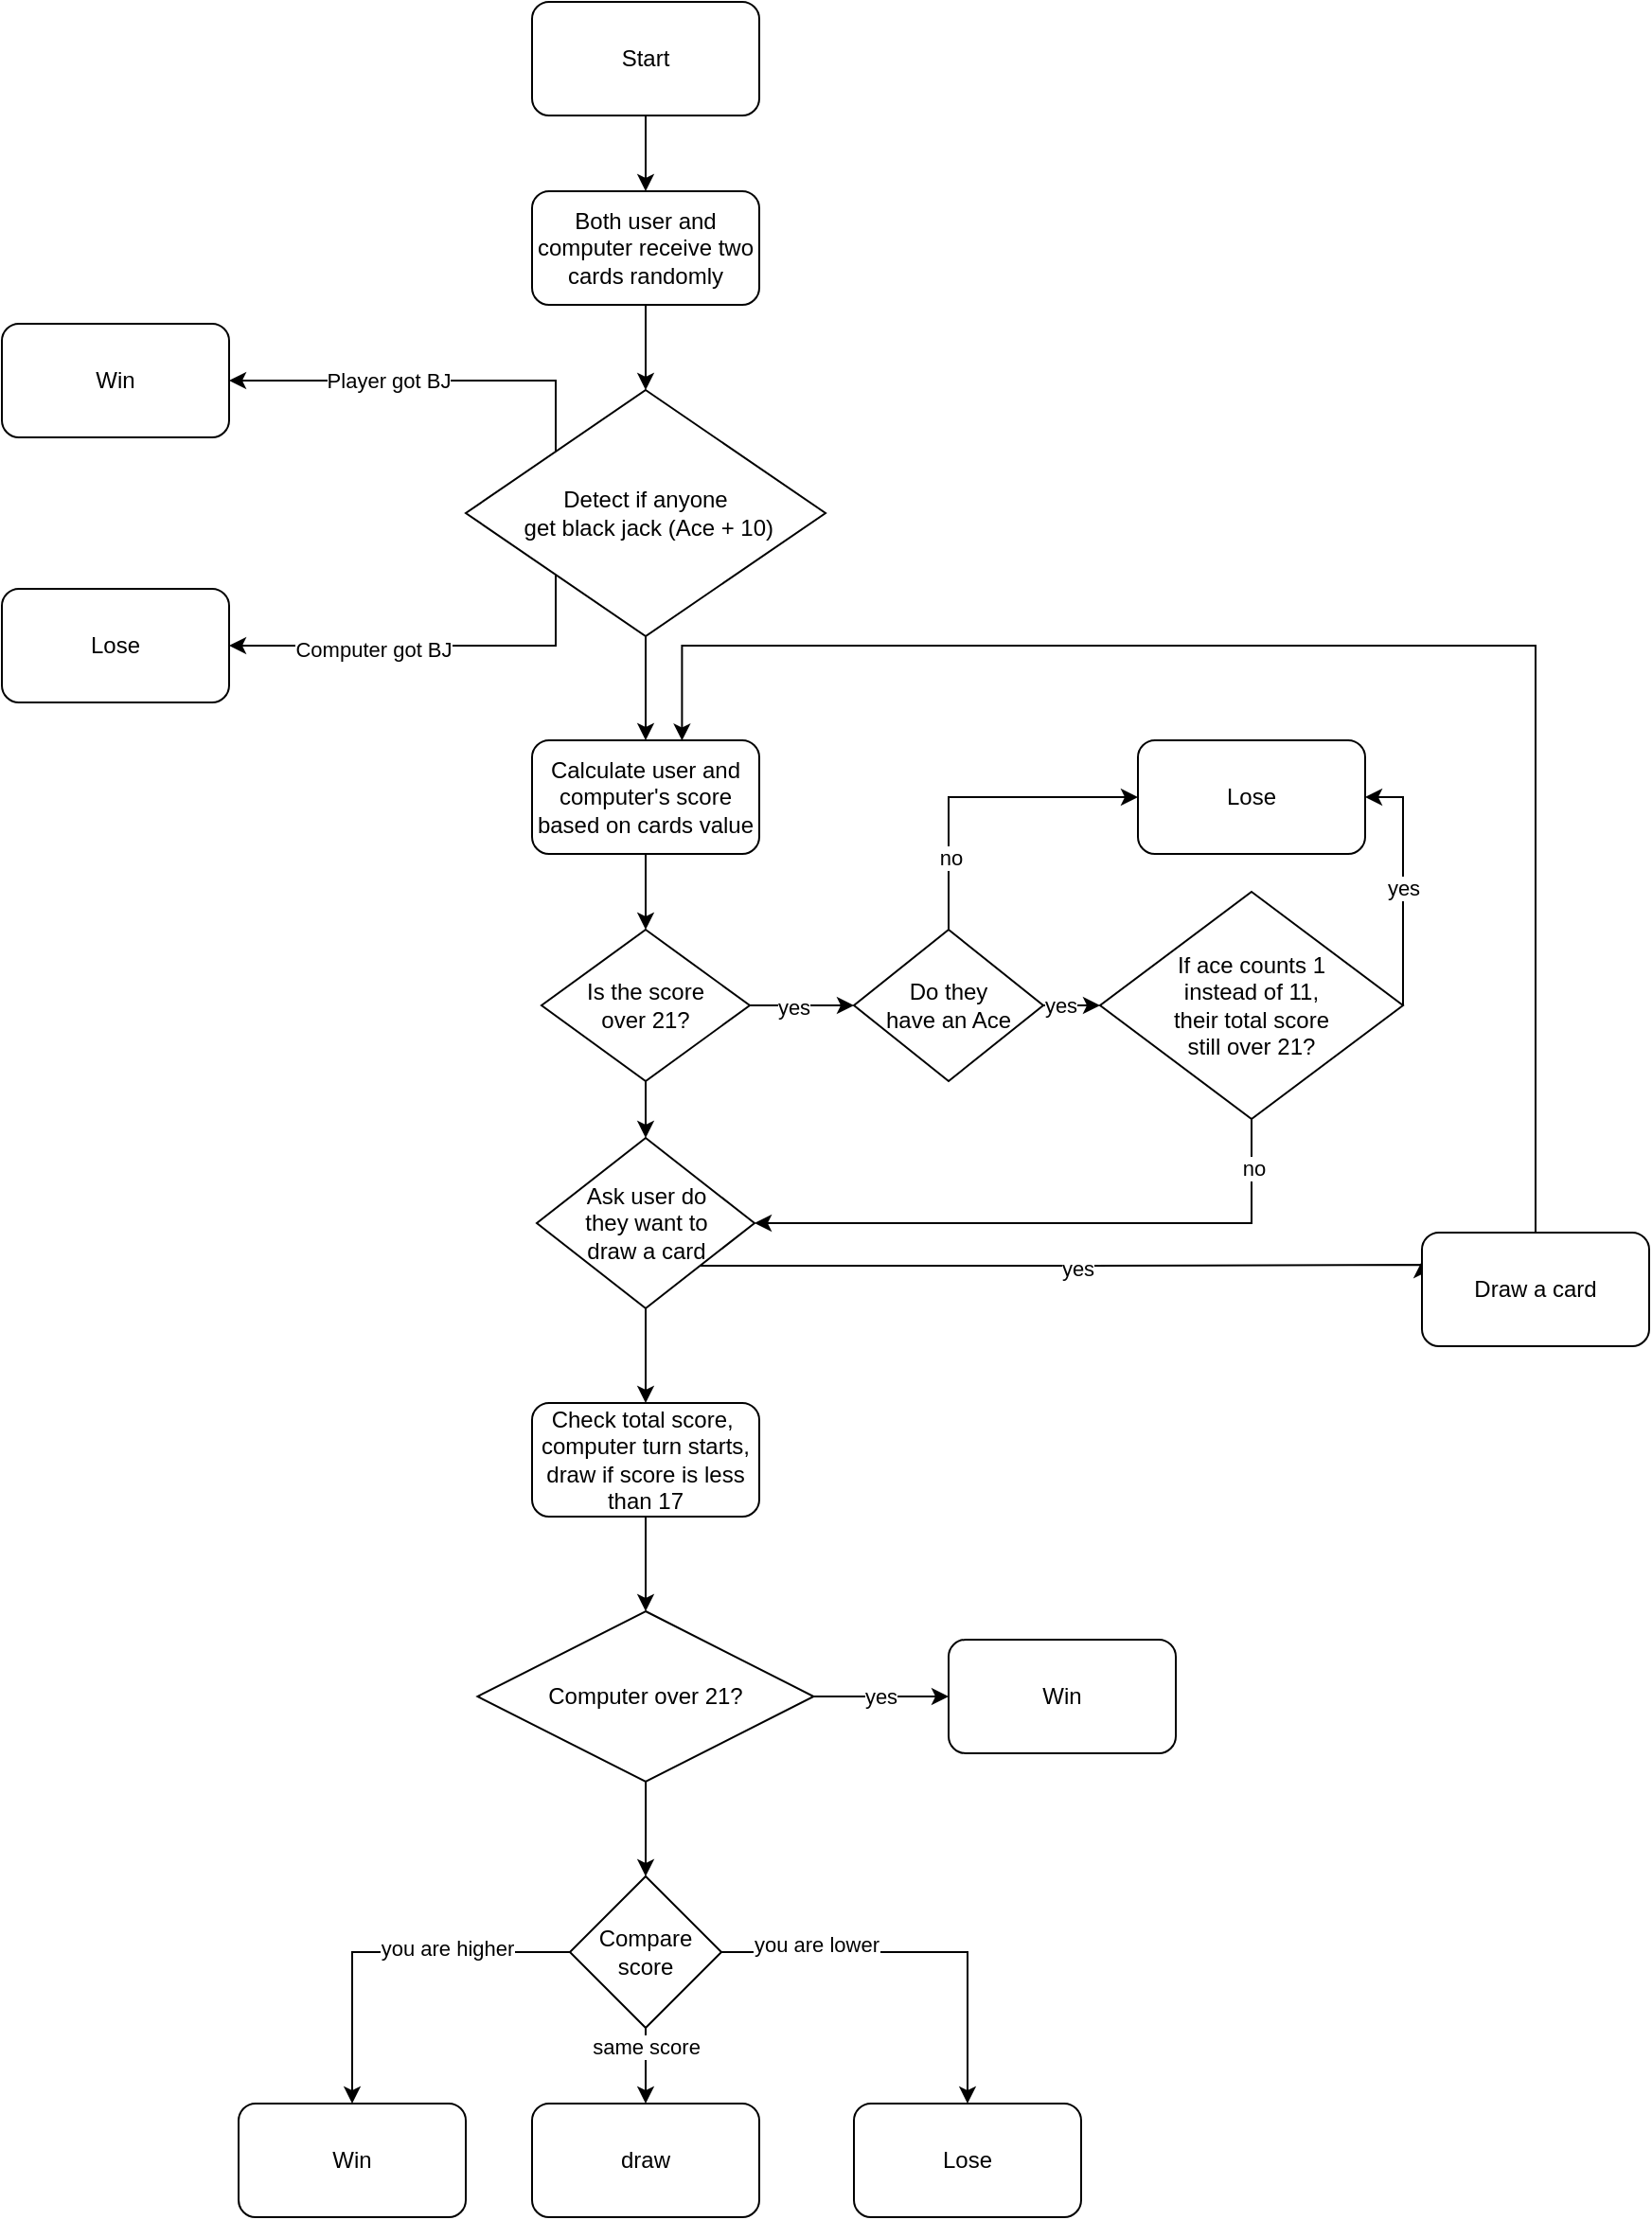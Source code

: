 <mxfile version="22.1.4" type="github">
  <diagram name="Page-1" id="eboVghUOnX-hbBIMunlP">
    <mxGraphModel dx="1000" dy="1653" grid="1" gridSize="10" guides="1" tooltips="1" connect="1" arrows="1" fold="1" page="1" pageScale="1" pageWidth="850" pageHeight="1100" math="0" shadow="0">
      <root>
        <mxCell id="0" />
        <mxCell id="1" parent="0" />
        <mxCell id="pwEES7ypvmdls3ihfYxj-25" style="edgeStyle=orthogonalEdgeStyle;rounded=0;orthogonalLoop=1;jettySize=auto;html=1;entryX=0.5;entryY=0;entryDx=0;entryDy=0;" edge="1" parent="1" source="pwEES7ypvmdls3ihfYxj-1" target="pwEES7ypvmdls3ihfYxj-2">
          <mxGeometry relative="1" as="geometry" />
        </mxCell>
        <mxCell id="pwEES7ypvmdls3ihfYxj-1" value="Both user and computer receive two cards randomly" style="rounded=1;whiteSpace=wrap;html=1;" vertex="1" parent="1">
          <mxGeometry x="350" y="80" width="120" height="60" as="geometry" />
        </mxCell>
        <mxCell id="pwEES7ypvmdls3ihfYxj-16" style="edgeStyle=orthogonalEdgeStyle;rounded=0;orthogonalLoop=1;jettySize=auto;html=1;exitX=0;exitY=0;exitDx=0;exitDy=0;" edge="1" parent="1" source="pwEES7ypvmdls3ihfYxj-2" target="pwEES7ypvmdls3ihfYxj-13">
          <mxGeometry relative="1" as="geometry">
            <Array as="points">
              <mxPoint x="363" y="180" />
            </Array>
          </mxGeometry>
        </mxCell>
        <mxCell id="pwEES7ypvmdls3ihfYxj-17" value="Player got BJ" style="edgeLabel;html=1;align=center;verticalAlign=middle;resizable=0;points=[];" vertex="1" connectable="0" parent="pwEES7ypvmdls3ihfYxj-16">
          <mxGeometry x="0.203" relative="1" as="geometry">
            <mxPoint as="offset" />
          </mxGeometry>
        </mxCell>
        <mxCell id="pwEES7ypvmdls3ihfYxj-20" style="edgeStyle=orthogonalEdgeStyle;rounded=0;orthogonalLoop=1;jettySize=auto;html=1;exitX=0;exitY=1;exitDx=0;exitDy=0;entryX=1;entryY=0.5;entryDx=0;entryDy=0;" edge="1" parent="1" source="pwEES7ypvmdls3ihfYxj-2" target="pwEES7ypvmdls3ihfYxj-15">
          <mxGeometry relative="1" as="geometry">
            <Array as="points">
              <mxPoint x="363" y="320" />
            </Array>
          </mxGeometry>
        </mxCell>
        <mxCell id="pwEES7ypvmdls3ihfYxj-21" value="Computer got BJ" style="edgeLabel;html=1;align=center;verticalAlign=middle;resizable=0;points=[];" vertex="1" connectable="0" parent="pwEES7ypvmdls3ihfYxj-20">
          <mxGeometry x="0.278" y="2" relative="1" as="geometry">
            <mxPoint as="offset" />
          </mxGeometry>
        </mxCell>
        <mxCell id="pwEES7ypvmdls3ihfYxj-27" style="edgeStyle=orthogonalEdgeStyle;rounded=0;orthogonalLoop=1;jettySize=auto;html=1;entryX=0.5;entryY=0;entryDx=0;entryDy=0;" edge="1" parent="1" source="pwEES7ypvmdls3ihfYxj-2" target="pwEES7ypvmdls3ihfYxj-4">
          <mxGeometry relative="1" as="geometry" />
        </mxCell>
        <mxCell id="pwEES7ypvmdls3ihfYxj-2" value="Detect if anyone&lt;br&gt;&amp;nbsp;get black jack (Ace + 10)" style="rhombus;whiteSpace=wrap;html=1;" vertex="1" parent="1">
          <mxGeometry x="315" y="185" width="190" height="130" as="geometry" />
        </mxCell>
        <mxCell id="pwEES7ypvmdls3ihfYxj-28" style="edgeStyle=orthogonalEdgeStyle;rounded=0;orthogonalLoop=1;jettySize=auto;html=1;entryX=0.5;entryY=0;entryDx=0;entryDy=0;" edge="1" parent="1" source="pwEES7ypvmdls3ihfYxj-4" target="pwEES7ypvmdls3ihfYxj-26">
          <mxGeometry relative="1" as="geometry" />
        </mxCell>
        <mxCell id="pwEES7ypvmdls3ihfYxj-4" value="Calculate user and computer&#39;s score based on cards value" style="rounded=1;whiteSpace=wrap;html=1;" vertex="1" parent="1">
          <mxGeometry x="350" y="370" width="120" height="60" as="geometry" />
        </mxCell>
        <mxCell id="pwEES7ypvmdls3ihfYxj-51" style="edgeStyle=orthogonalEdgeStyle;rounded=0;orthogonalLoop=1;jettySize=auto;html=1;entryX=0.5;entryY=0;entryDx=0;entryDy=0;" edge="1" parent="1" source="pwEES7ypvmdls3ihfYxj-6" target="pwEES7ypvmdls3ihfYxj-8">
          <mxGeometry relative="1" as="geometry" />
        </mxCell>
        <mxCell id="pwEES7ypvmdls3ihfYxj-69" style="edgeStyle=orthogonalEdgeStyle;rounded=0;orthogonalLoop=1;jettySize=auto;html=1;exitX=1;exitY=1;exitDx=0;exitDy=0;entryX=0;entryY=0.25;entryDx=0;entryDy=0;" edge="1" parent="1" source="pwEES7ypvmdls3ihfYxj-6" target="pwEES7ypvmdls3ihfYxj-12">
          <mxGeometry relative="1" as="geometry">
            <Array as="points">
              <mxPoint x="644" y="647" />
              <mxPoint x="820" y="647" />
            </Array>
          </mxGeometry>
        </mxCell>
        <mxCell id="pwEES7ypvmdls3ihfYxj-70" value="yes" style="edgeLabel;html=1;align=center;verticalAlign=middle;resizable=0;points=[];" vertex="1" connectable="0" parent="pwEES7ypvmdls3ihfYxj-69">
          <mxGeometry x="0.035" y="-1" relative="1" as="geometry">
            <mxPoint as="offset" />
          </mxGeometry>
        </mxCell>
        <mxCell id="pwEES7ypvmdls3ihfYxj-6" value="Ask user do &lt;br&gt;they want to &lt;br&gt;draw a card" style="rhombus;whiteSpace=wrap;html=1;" vertex="1" parent="1">
          <mxGeometry x="352.5" y="580" width="115" height="90" as="geometry" />
        </mxCell>
        <mxCell id="pwEES7ypvmdls3ihfYxj-52" style="edgeStyle=orthogonalEdgeStyle;rounded=0;orthogonalLoop=1;jettySize=auto;html=1;entryX=0.5;entryY=0;entryDx=0;entryDy=0;" edge="1" parent="1" source="pwEES7ypvmdls3ihfYxj-8" target="pwEES7ypvmdls3ihfYxj-9">
          <mxGeometry relative="1" as="geometry" />
        </mxCell>
        <mxCell id="pwEES7ypvmdls3ihfYxj-8" value="Check total score,&amp;nbsp;&lt;br&gt;computer turn starts, draw if score is less than 17" style="rounded=1;whiteSpace=wrap;html=1;" vertex="1" parent="1">
          <mxGeometry x="350" y="720" width="120" height="60" as="geometry" />
        </mxCell>
        <mxCell id="pwEES7ypvmdls3ihfYxj-54" value="yes" style="edgeStyle=orthogonalEdgeStyle;rounded=0;orthogonalLoop=1;jettySize=auto;html=1;entryX=0;entryY=0.5;entryDx=0;entryDy=0;" edge="1" parent="1" source="pwEES7ypvmdls3ihfYxj-9" target="pwEES7ypvmdls3ihfYxj-53">
          <mxGeometry relative="1" as="geometry" />
        </mxCell>
        <mxCell id="pwEES7ypvmdls3ihfYxj-59" style="edgeStyle=orthogonalEdgeStyle;rounded=0;orthogonalLoop=1;jettySize=auto;html=1;entryX=0.5;entryY=0;entryDx=0;entryDy=0;" edge="1" parent="1" source="pwEES7ypvmdls3ihfYxj-9" target="pwEES7ypvmdls3ihfYxj-58">
          <mxGeometry relative="1" as="geometry" />
        </mxCell>
        <mxCell id="pwEES7ypvmdls3ihfYxj-9" value="Computer over 21?" style="rhombus;whiteSpace=wrap;html=1;" vertex="1" parent="1">
          <mxGeometry x="321.25" y="830" width="177.5" height="90" as="geometry" />
        </mxCell>
        <mxCell id="pwEES7ypvmdls3ihfYxj-12" value="Draw a card" style="rounded=1;whiteSpace=wrap;html=1;" vertex="1" parent="1">
          <mxGeometry x="820" y="630" width="120" height="60" as="geometry" />
        </mxCell>
        <mxCell id="pwEES7ypvmdls3ihfYxj-22" value="" style="group" vertex="1" connectable="0" parent="1">
          <mxGeometry x="70" y="150" width="120" height="200" as="geometry" />
        </mxCell>
        <mxCell id="pwEES7ypvmdls3ihfYxj-13" value="Win" style="rounded=1;whiteSpace=wrap;html=1;" vertex="1" parent="pwEES7ypvmdls3ihfYxj-22">
          <mxGeometry width="120" height="60" as="geometry" />
        </mxCell>
        <mxCell id="pwEES7ypvmdls3ihfYxj-15" value="Lose" style="rounded=1;whiteSpace=wrap;html=1;" vertex="1" parent="pwEES7ypvmdls3ihfYxj-22">
          <mxGeometry y="140" width="120" height="60" as="geometry" />
        </mxCell>
        <mxCell id="pwEES7ypvmdls3ihfYxj-24" style="edgeStyle=orthogonalEdgeStyle;rounded=0;orthogonalLoop=1;jettySize=auto;html=1;entryX=0.5;entryY=0;entryDx=0;entryDy=0;" edge="1" parent="1" source="pwEES7ypvmdls3ihfYxj-23" target="pwEES7ypvmdls3ihfYxj-1">
          <mxGeometry relative="1" as="geometry" />
        </mxCell>
        <mxCell id="pwEES7ypvmdls3ihfYxj-23" value="Start" style="rounded=1;whiteSpace=wrap;html=1;" vertex="1" parent="1">
          <mxGeometry x="350" y="-20" width="120" height="60" as="geometry" />
        </mxCell>
        <mxCell id="pwEES7ypvmdls3ihfYxj-41" style="edgeStyle=orthogonalEdgeStyle;rounded=0;orthogonalLoop=1;jettySize=auto;html=1;entryX=0.5;entryY=0;entryDx=0;entryDy=0;" edge="1" parent="1" source="pwEES7ypvmdls3ihfYxj-26" target="pwEES7ypvmdls3ihfYxj-6">
          <mxGeometry relative="1" as="geometry" />
        </mxCell>
        <mxCell id="pwEES7ypvmdls3ihfYxj-42" style="edgeStyle=orthogonalEdgeStyle;rounded=0;orthogonalLoop=1;jettySize=auto;html=1;" edge="1" parent="1" source="pwEES7ypvmdls3ihfYxj-26" target="pwEES7ypvmdls3ihfYxj-29">
          <mxGeometry relative="1" as="geometry" />
        </mxCell>
        <mxCell id="pwEES7ypvmdls3ihfYxj-44" value="yes" style="edgeLabel;html=1;align=center;verticalAlign=middle;resizable=0;points=[];" vertex="1" connectable="0" parent="pwEES7ypvmdls3ihfYxj-42">
          <mxGeometry x="-0.164" y="-1" relative="1" as="geometry">
            <mxPoint as="offset" />
          </mxGeometry>
        </mxCell>
        <mxCell id="pwEES7ypvmdls3ihfYxj-26" value="Is the score &lt;br&gt;over 21?" style="rhombus;whiteSpace=wrap;html=1;" vertex="1" parent="1">
          <mxGeometry x="355" y="470" width="110" height="80" as="geometry" />
        </mxCell>
        <mxCell id="pwEES7ypvmdls3ihfYxj-36" style="edgeStyle=orthogonalEdgeStyle;rounded=0;orthogonalLoop=1;jettySize=auto;html=1;entryX=0;entryY=0.5;entryDx=0;entryDy=0;" edge="1" parent="1" source="pwEES7ypvmdls3ihfYxj-29" target="pwEES7ypvmdls3ihfYxj-34">
          <mxGeometry relative="1" as="geometry">
            <Array as="points">
              <mxPoint x="570" y="400" />
            </Array>
          </mxGeometry>
        </mxCell>
        <mxCell id="pwEES7ypvmdls3ihfYxj-45" value="no" style="edgeLabel;html=1;align=center;verticalAlign=middle;resizable=0;points=[];" vertex="1" connectable="0" parent="pwEES7ypvmdls3ihfYxj-36">
          <mxGeometry x="-0.551" y="-1" relative="1" as="geometry">
            <mxPoint as="offset" />
          </mxGeometry>
        </mxCell>
        <mxCell id="pwEES7ypvmdls3ihfYxj-43" style="edgeStyle=orthogonalEdgeStyle;rounded=0;orthogonalLoop=1;jettySize=auto;html=1;entryX=0;entryY=0.5;entryDx=0;entryDy=0;" edge="1" parent="1" source="pwEES7ypvmdls3ihfYxj-29" target="pwEES7ypvmdls3ihfYxj-30">
          <mxGeometry relative="1" as="geometry" />
        </mxCell>
        <mxCell id="pwEES7ypvmdls3ihfYxj-46" value="yes" style="edgeLabel;html=1;align=center;verticalAlign=middle;resizable=0;points=[];" vertex="1" connectable="0" parent="pwEES7ypvmdls3ihfYxj-43">
          <mxGeometry x="-0.64" relative="1" as="geometry">
            <mxPoint as="offset" />
          </mxGeometry>
        </mxCell>
        <mxCell id="pwEES7ypvmdls3ihfYxj-29" value="Do they &lt;br&gt;have an Ace" style="rhombus;whiteSpace=wrap;html=1;" vertex="1" parent="1">
          <mxGeometry x="520" y="470" width="100" height="80" as="geometry" />
        </mxCell>
        <mxCell id="pwEES7ypvmdls3ihfYxj-33" style="edgeStyle=orthogonalEdgeStyle;rounded=0;orthogonalLoop=1;jettySize=auto;html=1;entryX=1;entryY=0.5;entryDx=0;entryDy=0;" edge="1" parent="1" source="pwEES7ypvmdls3ihfYxj-30" target="pwEES7ypvmdls3ihfYxj-6">
          <mxGeometry relative="1" as="geometry">
            <Array as="points">
              <mxPoint x="730" y="625" />
            </Array>
          </mxGeometry>
        </mxCell>
        <mxCell id="pwEES7ypvmdls3ihfYxj-48" value="no" style="edgeLabel;html=1;align=center;verticalAlign=middle;resizable=0;points=[];" vertex="1" connectable="0" parent="pwEES7ypvmdls3ihfYxj-33">
          <mxGeometry x="-0.838" y="1" relative="1" as="geometry">
            <mxPoint as="offset" />
          </mxGeometry>
        </mxCell>
        <mxCell id="pwEES7ypvmdls3ihfYxj-35" style="edgeStyle=orthogonalEdgeStyle;rounded=0;orthogonalLoop=1;jettySize=auto;html=1;entryX=1;entryY=0.5;entryDx=0;entryDy=0;" edge="1" parent="1" source="pwEES7ypvmdls3ihfYxj-30" target="pwEES7ypvmdls3ihfYxj-34">
          <mxGeometry relative="1" as="geometry">
            <Array as="points">
              <mxPoint x="810" y="400" />
            </Array>
          </mxGeometry>
        </mxCell>
        <mxCell id="pwEES7ypvmdls3ihfYxj-47" value="yes" style="edgeLabel;html=1;align=center;verticalAlign=middle;resizable=0;points=[];" vertex="1" connectable="0" parent="pwEES7ypvmdls3ihfYxj-35">
          <mxGeometry x="-0.043" relative="1" as="geometry">
            <mxPoint as="offset" />
          </mxGeometry>
        </mxCell>
        <mxCell id="pwEES7ypvmdls3ihfYxj-30" value="If ace counts 1 &lt;br&gt;instead of 11, &lt;br&gt;their total score &lt;br&gt;still over 21?" style="rhombus;whiteSpace=wrap;html=1;" vertex="1" parent="1">
          <mxGeometry x="650" y="450" width="160" height="120" as="geometry" />
        </mxCell>
        <mxCell id="pwEES7ypvmdls3ihfYxj-34" value="Lose" style="rounded=1;whiteSpace=wrap;html=1;" vertex="1" parent="1">
          <mxGeometry x="670" y="370" width="120" height="60" as="geometry" />
        </mxCell>
        <mxCell id="pwEES7ypvmdls3ihfYxj-40" style="edgeStyle=orthogonalEdgeStyle;rounded=0;orthogonalLoop=1;jettySize=auto;html=1;entryX=0.66;entryY=0.003;entryDx=0;entryDy=0;entryPerimeter=0;" edge="1" parent="1" source="pwEES7ypvmdls3ihfYxj-12" target="pwEES7ypvmdls3ihfYxj-4">
          <mxGeometry relative="1" as="geometry">
            <Array as="points">
              <mxPoint x="880" y="320" />
              <mxPoint x="429" y="320" />
            </Array>
          </mxGeometry>
        </mxCell>
        <mxCell id="pwEES7ypvmdls3ihfYxj-53" value="Win" style="rounded=1;whiteSpace=wrap;html=1;" vertex="1" parent="1">
          <mxGeometry x="570" y="845" width="120" height="60" as="geometry" />
        </mxCell>
        <mxCell id="pwEES7ypvmdls3ihfYxj-63" style="edgeStyle=orthogonalEdgeStyle;rounded=0;orthogonalLoop=1;jettySize=auto;html=1;entryX=0.5;entryY=0;entryDx=0;entryDy=0;" edge="1" parent="1" source="pwEES7ypvmdls3ihfYxj-58" target="pwEES7ypvmdls3ihfYxj-60">
          <mxGeometry relative="1" as="geometry" />
        </mxCell>
        <mxCell id="pwEES7ypvmdls3ihfYxj-68" value="same score" style="edgeLabel;html=1;align=center;verticalAlign=middle;resizable=0;points=[];" vertex="1" connectable="0" parent="pwEES7ypvmdls3ihfYxj-63">
          <mxGeometry x="-0.51" relative="1" as="geometry">
            <mxPoint as="offset" />
          </mxGeometry>
        </mxCell>
        <mxCell id="pwEES7ypvmdls3ihfYxj-64" style="edgeStyle=orthogonalEdgeStyle;rounded=0;orthogonalLoop=1;jettySize=auto;html=1;entryX=0.5;entryY=0;entryDx=0;entryDy=0;" edge="1" parent="1" source="pwEES7ypvmdls3ihfYxj-58" target="pwEES7ypvmdls3ihfYxj-61">
          <mxGeometry relative="1" as="geometry" />
        </mxCell>
        <mxCell id="pwEES7ypvmdls3ihfYxj-66" value="you are higher" style="edgeLabel;html=1;align=center;verticalAlign=middle;resizable=0;points=[];" vertex="1" connectable="0" parent="pwEES7ypvmdls3ihfYxj-64">
          <mxGeometry x="-0.333" y="-2" relative="1" as="geometry">
            <mxPoint as="offset" />
          </mxGeometry>
        </mxCell>
        <mxCell id="pwEES7ypvmdls3ihfYxj-65" style="edgeStyle=orthogonalEdgeStyle;rounded=0;orthogonalLoop=1;jettySize=auto;html=1;entryX=0.5;entryY=0;entryDx=0;entryDy=0;" edge="1" parent="1" source="pwEES7ypvmdls3ihfYxj-58" target="pwEES7ypvmdls3ihfYxj-62">
          <mxGeometry relative="1" as="geometry" />
        </mxCell>
        <mxCell id="pwEES7ypvmdls3ihfYxj-67" value="you are lower" style="edgeLabel;html=1;align=center;verticalAlign=middle;resizable=0;points=[];" vertex="1" connectable="0" parent="pwEES7ypvmdls3ihfYxj-65">
          <mxGeometry x="-0.524" y="4" relative="1" as="geometry">
            <mxPoint as="offset" />
          </mxGeometry>
        </mxCell>
        <mxCell id="pwEES7ypvmdls3ihfYxj-58" value="Compare score" style="rhombus;whiteSpace=wrap;html=1;" vertex="1" parent="1">
          <mxGeometry x="370" y="970" width="80" height="80" as="geometry" />
        </mxCell>
        <mxCell id="pwEES7ypvmdls3ihfYxj-60" value="draw" style="rounded=1;whiteSpace=wrap;html=1;" vertex="1" parent="1">
          <mxGeometry x="350" y="1090" width="120" height="60" as="geometry" />
        </mxCell>
        <mxCell id="pwEES7ypvmdls3ihfYxj-61" value="Win" style="rounded=1;whiteSpace=wrap;html=1;" vertex="1" parent="1">
          <mxGeometry x="195" y="1090" width="120" height="60" as="geometry" />
        </mxCell>
        <mxCell id="pwEES7ypvmdls3ihfYxj-62" value="Lose" style="rounded=1;whiteSpace=wrap;html=1;" vertex="1" parent="1">
          <mxGeometry x="520" y="1090" width="120" height="60" as="geometry" />
        </mxCell>
      </root>
    </mxGraphModel>
  </diagram>
</mxfile>
